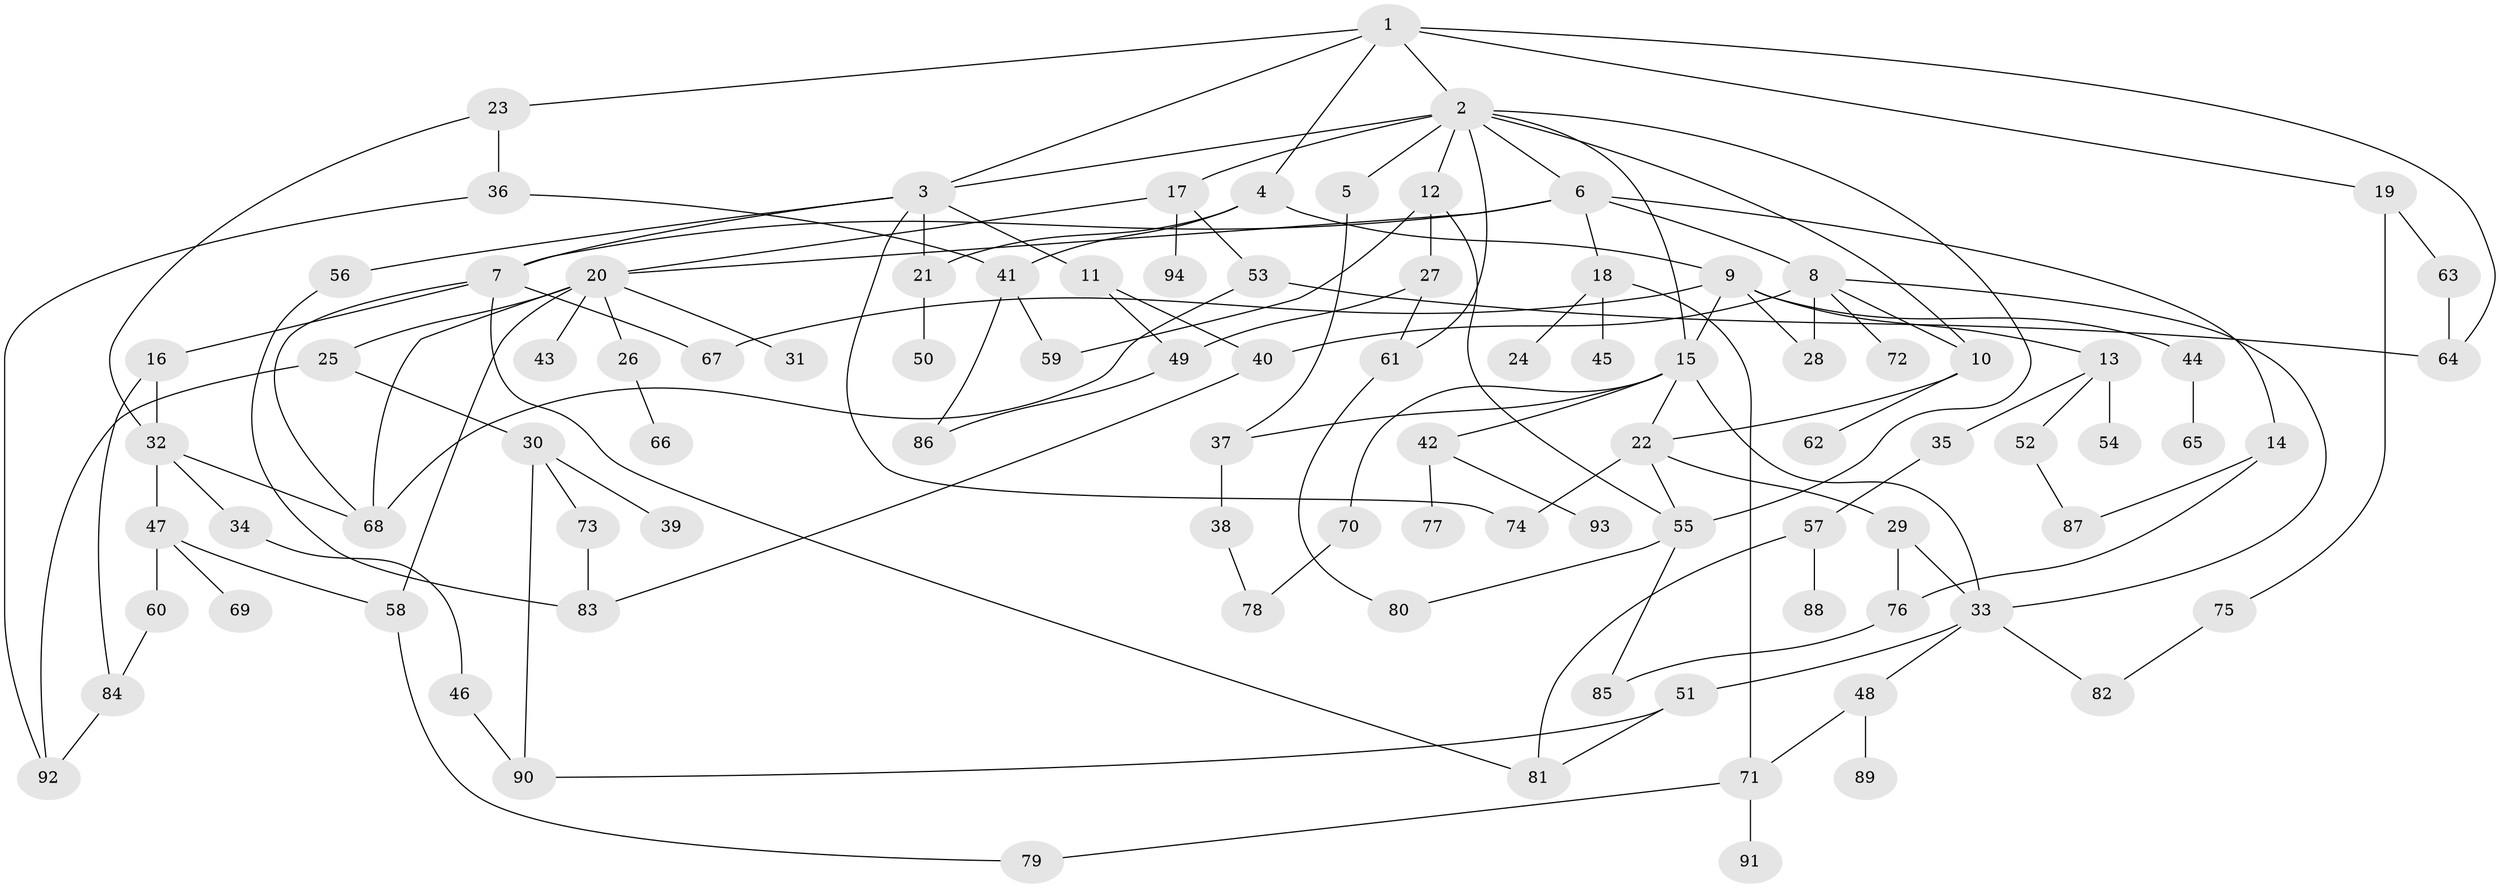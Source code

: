 // coarse degree distribution, {6: 0.13333333333333333, 13: 0.016666666666666666, 7: 0.03333333333333333, 4: 0.1, 2: 0.25, 3: 0.21666666666666667, 8: 0.016666666666666666, 9: 0.016666666666666666, 1: 0.18333333333333332, 5: 0.03333333333333333}
// Generated by graph-tools (version 1.1) at 2025/23/03/03/25 07:23:31]
// undirected, 94 vertices, 138 edges
graph export_dot {
graph [start="1"]
  node [color=gray90,style=filled];
  1;
  2;
  3;
  4;
  5;
  6;
  7;
  8;
  9;
  10;
  11;
  12;
  13;
  14;
  15;
  16;
  17;
  18;
  19;
  20;
  21;
  22;
  23;
  24;
  25;
  26;
  27;
  28;
  29;
  30;
  31;
  32;
  33;
  34;
  35;
  36;
  37;
  38;
  39;
  40;
  41;
  42;
  43;
  44;
  45;
  46;
  47;
  48;
  49;
  50;
  51;
  52;
  53;
  54;
  55;
  56;
  57;
  58;
  59;
  60;
  61;
  62;
  63;
  64;
  65;
  66;
  67;
  68;
  69;
  70;
  71;
  72;
  73;
  74;
  75;
  76;
  77;
  78;
  79;
  80;
  81;
  82;
  83;
  84;
  85;
  86;
  87;
  88;
  89;
  90;
  91;
  92;
  93;
  94;
  1 -- 2;
  1 -- 4;
  1 -- 19;
  1 -- 23;
  1 -- 3;
  1 -- 64;
  2 -- 3;
  2 -- 5;
  2 -- 6;
  2 -- 10;
  2 -- 12;
  2 -- 15;
  2 -- 17;
  2 -- 61;
  2 -- 55;
  3 -- 7;
  3 -- 11;
  3 -- 21;
  3 -- 56;
  3 -- 74;
  4 -- 9;
  4 -- 41;
  4 -- 21;
  5 -- 37;
  6 -- 8;
  6 -- 14;
  6 -- 18;
  6 -- 7;
  6 -- 20;
  7 -- 16;
  7 -- 81;
  7 -- 68;
  7 -- 67;
  8 -- 28;
  8 -- 40;
  8 -- 72;
  8 -- 33;
  8 -- 10;
  9 -- 13;
  9 -- 44;
  9 -- 67;
  9 -- 28;
  9 -- 15;
  10 -- 22;
  10 -- 62;
  11 -- 40;
  11 -- 49;
  12 -- 27;
  12 -- 59;
  12 -- 55;
  13 -- 35;
  13 -- 52;
  13 -- 54;
  14 -- 87;
  14 -- 76;
  15 -- 42;
  15 -- 70;
  15 -- 22;
  15 -- 37;
  15 -- 33;
  16 -- 32;
  16 -- 84;
  17 -- 20;
  17 -- 53;
  17 -- 94;
  18 -- 24;
  18 -- 45;
  18 -- 71;
  19 -- 63;
  19 -- 75;
  20 -- 25;
  20 -- 26;
  20 -- 31;
  20 -- 43;
  20 -- 68;
  20 -- 58;
  21 -- 50;
  22 -- 29;
  22 -- 55;
  22 -- 74;
  23 -- 36;
  23 -- 32;
  25 -- 30;
  25 -- 92;
  26 -- 66;
  27 -- 49;
  27 -- 61;
  29 -- 33;
  29 -- 76;
  30 -- 39;
  30 -- 73;
  30 -- 90;
  32 -- 34;
  32 -- 47;
  32 -- 68;
  33 -- 48;
  33 -- 51;
  33 -- 82;
  34 -- 46;
  35 -- 57;
  36 -- 41;
  36 -- 92;
  37 -- 38;
  38 -- 78;
  40 -- 83;
  41 -- 59;
  41 -- 86;
  42 -- 77;
  42 -- 93;
  44 -- 65;
  46 -- 90;
  47 -- 58;
  47 -- 60;
  47 -- 69;
  48 -- 71;
  48 -- 89;
  49 -- 86;
  51 -- 81;
  51 -- 90;
  52 -- 87;
  53 -- 68;
  53 -- 64;
  55 -- 85;
  55 -- 80;
  56 -- 83;
  57 -- 81;
  57 -- 88;
  58 -- 79;
  60 -- 84;
  61 -- 80;
  63 -- 64;
  70 -- 78;
  71 -- 79;
  71 -- 91;
  73 -- 83;
  75 -- 82;
  76 -- 85;
  84 -- 92;
}
